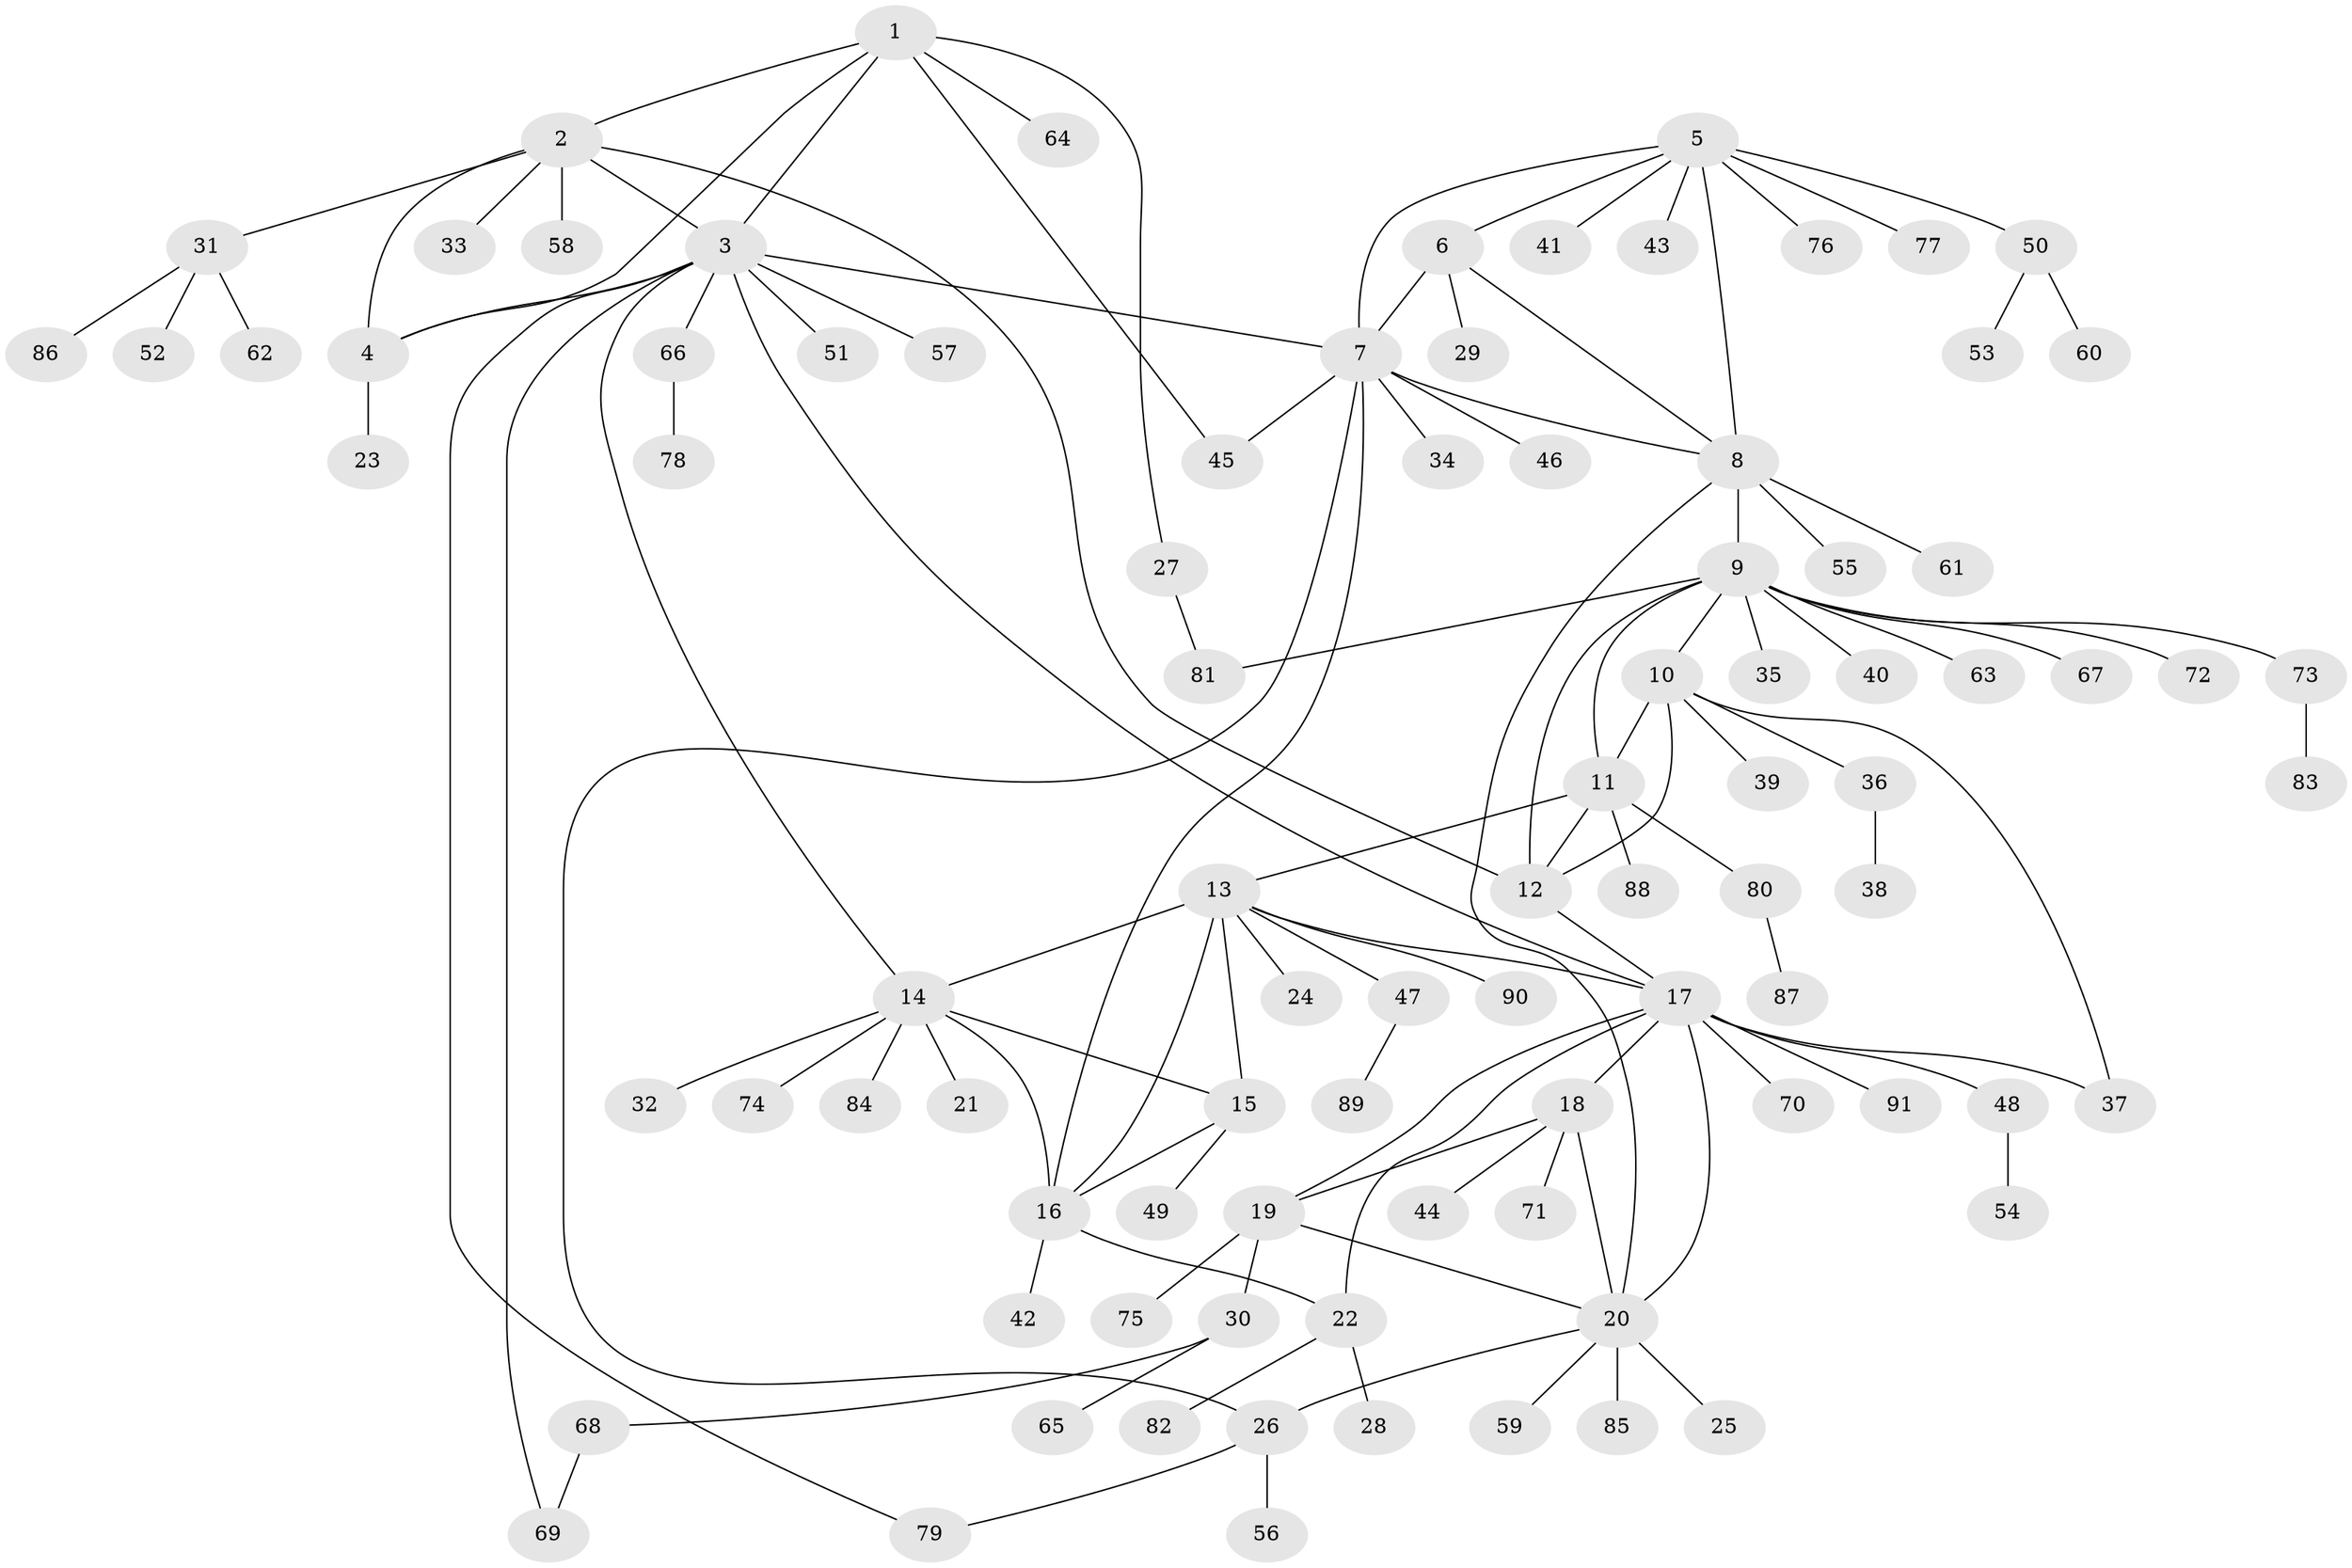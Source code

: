 // coarse degree distribution, {5: 0.13043478260869565, 2: 0.15217391304347827, 1: 0.391304347826087, 3: 0.10869565217391304, 7: 0.021739130434782608, 8: 0.021739130434782608, 4: 0.043478260869565216, 9: 0.043478260869565216, 6: 0.08695652173913043}
// Generated by graph-tools (version 1.1) at 2025/37/03/04/25 23:37:49]
// undirected, 91 vertices, 118 edges
graph export_dot {
  node [color=gray90,style=filled];
  1;
  2;
  3;
  4;
  5;
  6;
  7;
  8;
  9;
  10;
  11;
  12;
  13;
  14;
  15;
  16;
  17;
  18;
  19;
  20;
  21;
  22;
  23;
  24;
  25;
  26;
  27;
  28;
  29;
  30;
  31;
  32;
  33;
  34;
  35;
  36;
  37;
  38;
  39;
  40;
  41;
  42;
  43;
  44;
  45;
  46;
  47;
  48;
  49;
  50;
  51;
  52;
  53;
  54;
  55;
  56;
  57;
  58;
  59;
  60;
  61;
  62;
  63;
  64;
  65;
  66;
  67;
  68;
  69;
  70;
  71;
  72;
  73;
  74;
  75;
  76;
  77;
  78;
  79;
  80;
  81;
  82;
  83;
  84;
  85;
  86;
  87;
  88;
  89;
  90;
  91;
  1 -- 2;
  1 -- 3;
  1 -- 4;
  1 -- 27;
  1 -- 45;
  1 -- 64;
  2 -- 3;
  2 -- 4;
  2 -- 12;
  2 -- 31;
  2 -- 33;
  2 -- 58;
  3 -- 4;
  3 -- 7;
  3 -- 14;
  3 -- 17;
  3 -- 51;
  3 -- 57;
  3 -- 66;
  3 -- 69;
  3 -- 79;
  4 -- 23;
  5 -- 6;
  5 -- 7;
  5 -- 8;
  5 -- 41;
  5 -- 43;
  5 -- 50;
  5 -- 76;
  5 -- 77;
  6 -- 7;
  6 -- 8;
  6 -- 29;
  7 -- 8;
  7 -- 16;
  7 -- 26;
  7 -- 34;
  7 -- 45;
  7 -- 46;
  8 -- 9;
  8 -- 20;
  8 -- 55;
  8 -- 61;
  9 -- 10;
  9 -- 11;
  9 -- 12;
  9 -- 35;
  9 -- 40;
  9 -- 63;
  9 -- 67;
  9 -- 72;
  9 -- 73;
  9 -- 81;
  10 -- 11;
  10 -- 12;
  10 -- 36;
  10 -- 37;
  10 -- 39;
  11 -- 12;
  11 -- 13;
  11 -- 80;
  11 -- 88;
  12 -- 17;
  13 -- 14;
  13 -- 15;
  13 -- 16;
  13 -- 17;
  13 -- 24;
  13 -- 47;
  13 -- 90;
  14 -- 15;
  14 -- 16;
  14 -- 21;
  14 -- 32;
  14 -- 74;
  14 -- 84;
  15 -- 16;
  15 -- 49;
  16 -- 22;
  16 -- 42;
  17 -- 18;
  17 -- 19;
  17 -- 20;
  17 -- 22;
  17 -- 37;
  17 -- 48;
  17 -- 70;
  17 -- 91;
  18 -- 19;
  18 -- 20;
  18 -- 44;
  18 -- 71;
  19 -- 20;
  19 -- 30;
  19 -- 75;
  20 -- 25;
  20 -- 26;
  20 -- 59;
  20 -- 85;
  22 -- 28;
  22 -- 82;
  26 -- 56;
  26 -- 79;
  27 -- 81;
  30 -- 65;
  30 -- 68;
  31 -- 52;
  31 -- 62;
  31 -- 86;
  36 -- 38;
  47 -- 89;
  48 -- 54;
  50 -- 53;
  50 -- 60;
  66 -- 78;
  68 -- 69;
  73 -- 83;
  80 -- 87;
}

